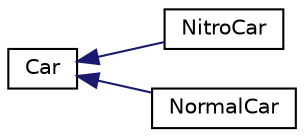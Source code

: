 digraph "Graphical Class Hierarchy"
{
  edge [fontname="Helvetica",fontsize="10",labelfontname="Helvetica",labelfontsize="10"];
  node [fontname="Helvetica",fontsize="10",shape=record];
  rankdir="LR";
  Node1 [label="Car",height=0.2,width=0.4,color="black", fillcolor="white", style="filled",URL="$classCar.html"];
  Node1 -> Node2 [dir="back",color="midnightblue",fontsize="10",style="solid",fontname="Helvetica"];
  Node2 [label="NitroCar",height=0.2,width=0.4,color="black", fillcolor="white", style="filled",URL="$classNitroCar.html"];
  Node1 -> Node3 [dir="back",color="midnightblue",fontsize="10",style="solid",fontname="Helvetica"];
  Node3 [label="NormalCar",height=0.2,width=0.4,color="black", fillcolor="white", style="filled",URL="$classNormalCar.html"];
}
